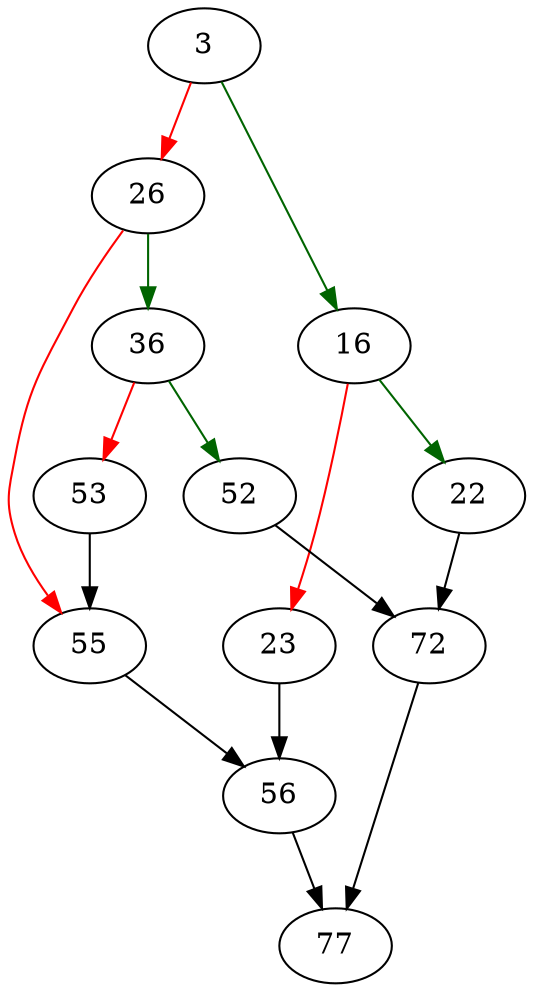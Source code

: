 strict digraph "sqlite3ExprListAppend" {
	// Node definitions.
	3 [entry=true];
	16;
	26;
	22;
	23;
	72;
	56;
	36;
	55;
	52;
	53;
	77;

	// Edge definitions.
	3 -> 16 [
		color=darkgreen
		cond=true
	];
	3 -> 26 [
		color=red
		cond=false
	];
	16 -> 22 [
		color=darkgreen
		cond=true
	];
	16 -> 23 [
		color=red
		cond=false
	];
	26 -> 36 [
		color=darkgreen
		cond=true
	];
	26 -> 55 [
		color=red
		cond=false
	];
	22 -> 72;
	23 -> 56;
	72 -> 77;
	56 -> 77;
	36 -> 52 [
		color=darkgreen
		cond=true
	];
	36 -> 53 [
		color=red
		cond=false
	];
	55 -> 56;
	52 -> 72;
	53 -> 55;
}